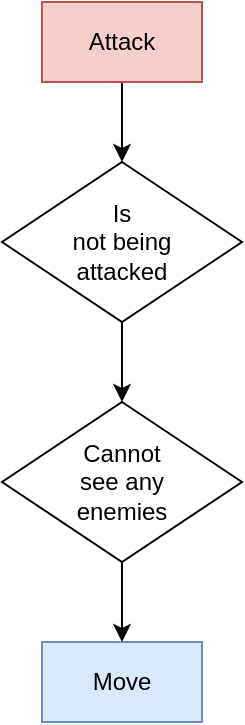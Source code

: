 <mxfile version="18.0.1" type="device"><diagram id="zWBmGMoKeKQMFFtI97xy" name="Page-1"><mxGraphModel dx="868" dy="553" grid="1" gridSize="10" guides="1" tooltips="1" connect="1" arrows="1" fold="1" page="1" pageScale="1" pageWidth="850" pageHeight="1100" math="0" shadow="0"><root><mxCell id="0"/><mxCell id="1" parent="0"/><mxCell id="9BgOrPM9nYBVwv-e4B9T-5" value="Move" style="rounded=0;whiteSpace=wrap;html=1;fillColor=#dae8fc;strokeColor=#6c8ebf;" parent="1" vertex="1"><mxGeometry x="60" y="360" width="80" height="40" as="geometry"/></mxCell><mxCell id="XIjxYFV0U-MZVA3MOpX2-20" style="edgeStyle=orthogonalEdgeStyle;rounded=0;orthogonalLoop=1;jettySize=auto;html=1;exitX=0.5;exitY=1;exitDx=0;exitDy=0;entryX=0.5;entryY=0;entryDx=0;entryDy=0;" parent="1" source="9BgOrPM9nYBVwv-e4B9T-16" target="XIjxYFV0U-MZVA3MOpX2-14" edge="1"><mxGeometry relative="1" as="geometry"/></mxCell><mxCell id="9BgOrPM9nYBVwv-e4B9T-16" value="Attack" style="rounded=0;whiteSpace=wrap;html=1;fillColor=#f8cecc;strokeColor=#b85450;" parent="1" vertex="1"><mxGeometry x="60" y="40" width="80" height="40" as="geometry"/></mxCell><mxCell id="XIjxYFV0U-MZVA3MOpX2-21" style="edgeStyle=orthogonalEdgeStyle;rounded=0;orthogonalLoop=1;jettySize=auto;html=1;exitX=0.5;exitY=1;exitDx=0;exitDy=0;" parent="1" source="XIjxYFV0U-MZVA3MOpX2-14" target="XIjxYFV0U-MZVA3MOpX2-19" edge="1"><mxGeometry relative="1" as="geometry"/></mxCell><mxCell id="XIjxYFV0U-MZVA3MOpX2-14" value="Is &lt;br&gt;not being&lt;br&gt;attacked" style="rhombus;whiteSpace=wrap;html=1;" parent="1" vertex="1"><mxGeometry x="40" y="120" width="120" height="80" as="geometry"/></mxCell><mxCell id="XIjxYFV0U-MZVA3MOpX2-22" style="edgeStyle=orthogonalEdgeStyle;rounded=0;orthogonalLoop=1;jettySize=auto;html=1;exitX=0.5;exitY=1;exitDx=0;exitDy=0;entryX=0.5;entryY=0;entryDx=0;entryDy=0;" parent="1" source="XIjxYFV0U-MZVA3MOpX2-19" target="9BgOrPM9nYBVwv-e4B9T-5" edge="1"><mxGeometry relative="1" as="geometry"/></mxCell><mxCell id="XIjxYFV0U-MZVA3MOpX2-19" value="Cannot &lt;br&gt;see any &lt;br&gt;enemies" style="rhombus;whiteSpace=wrap;html=1;" parent="1" vertex="1"><mxGeometry x="40" y="240" width="120" height="80" as="geometry"/></mxCell></root></mxGraphModel></diagram></mxfile>